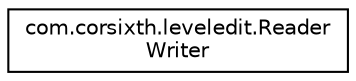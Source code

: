 digraph "Graphical Class Hierarchy"
{
 // LATEX_PDF_SIZE
  edge [fontname="Helvetica",fontsize="10",labelfontname="Helvetica",labelfontsize="10"];
  node [fontname="Helvetica",fontsize="10",shape=record];
  rankdir="LR";
  Node0 [label="com.corsixth.leveledit.Reader\lWriter",height=0.2,width=0.4,color="black", fillcolor="white", style="filled",URL="$classcom_1_1corsixth_1_1leveledit_1_1ReaderWriter.html",tooltip=" "];
}
